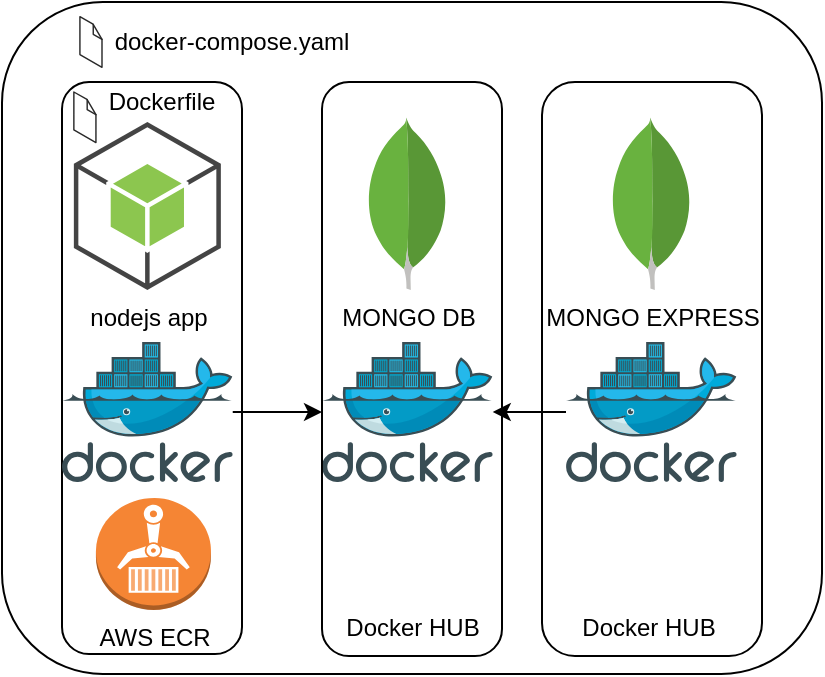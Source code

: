 <mxfile version="14.6.9" type="device"><diagram id="r0VuQ0U77toI5igj9fTQ" name="Page-1"><mxGraphModel dx="868" dy="450" grid="0" gridSize="10" guides="1" tooltips="1" connect="1" arrows="1" fold="1" page="1" pageScale="1" pageWidth="850" pageHeight="1100" math="0" shadow="0"><root><mxCell id="0"/><mxCell id="1" parent="0"/><mxCell id="oZOSEBhXv6gOT-Ou8I9d-14" value="" style="rounded=1;whiteSpace=wrap;html=1;fillColor=none;" parent="1" vertex="1"><mxGeometry x="100" y="30" width="410" height="336" as="geometry"/></mxCell><mxCell id="oZOSEBhXv6gOT-Ou8I9d-12" value="" style="rounded=1;whiteSpace=wrap;html=1;fillColor=none;" parent="1" vertex="1"><mxGeometry x="130" y="70" width="90" height="286" as="geometry"/></mxCell><mxCell id="oZOSEBhXv6gOT-Ou8I9d-9" value="" style="edgeStyle=orthogonalEdgeStyle;rounded=0;orthogonalLoop=1;jettySize=auto;html=1;" parent="1" source="oZOSEBhXv6gOT-Ou8I9d-1" target="oZOSEBhXv6gOT-Ou8I9d-2" edge="1"><mxGeometry relative="1" as="geometry"/></mxCell><mxCell id="oZOSEBhXv6gOT-Ou8I9d-1" value="" style="aspect=fixed;html=1;points=[];align=center;image;fontSize=12;image=img/lib/mscae/Docker.svg;" parent="1" vertex="1"><mxGeometry x="130" y="200" width="85.37" height="70" as="geometry"/></mxCell><mxCell id="oZOSEBhXv6gOT-Ou8I9d-2" value="" style="aspect=fixed;html=1;points=[];align=center;image;fontSize=12;image=img/lib/mscae/Docker.svg;" parent="1" vertex="1"><mxGeometry x="260" y="200" width="85.37" height="70" as="geometry"/></mxCell><mxCell id="oZOSEBhXv6gOT-Ou8I9d-10" value="" style="edgeStyle=orthogonalEdgeStyle;rounded=0;orthogonalLoop=1;jettySize=auto;html=1;" parent="1" source="oZOSEBhXv6gOT-Ou8I9d-3" target="oZOSEBhXv6gOT-Ou8I9d-2" edge="1"><mxGeometry relative="1" as="geometry"/></mxCell><mxCell id="oZOSEBhXv6gOT-Ou8I9d-3" value="" style="aspect=fixed;html=1;points=[];align=center;image;fontSize=12;image=img/lib/mscae/Docker.svg;" parent="1" vertex="1"><mxGeometry x="382" y="200" width="85.37" height="70" as="geometry"/></mxCell><mxCell id="oZOSEBhXv6gOT-Ou8I9d-4" value="nodejs app&lt;br&gt;" style="outlineConnect=0;dashed=0;verticalLabelPosition=bottom;verticalAlign=top;align=center;html=1;shape=mxgraph.aws3.android;fillColor=#8CC64F;gradientColor=none;" parent="1" vertex="1"><mxGeometry x="135.93" y="90" width="73.5" height="84" as="geometry"/></mxCell><mxCell id="oZOSEBhXv6gOT-Ou8I9d-7" value="MONGO EXPRESS" style="dashed=0;outlineConnect=0;html=1;align=center;labelPosition=center;verticalLabelPosition=bottom;verticalAlign=top;shape=mxgraph.weblogos.mongodb" parent="1" vertex="1"><mxGeometry x="404.09" y="87.8" width="41.2" height="86.2" as="geometry"/></mxCell><mxCell id="oZOSEBhXv6gOT-Ou8I9d-8" value="MONGO DB&lt;br&gt;" style="dashed=0;outlineConnect=0;html=1;align=center;labelPosition=center;verticalLabelPosition=bottom;verticalAlign=top;shape=mxgraph.weblogos.mongodb" parent="1" vertex="1"><mxGeometry x="282.09" y="87.8" width="41.2" height="86.2" as="geometry"/></mxCell><mxCell id="oZOSEBhXv6gOT-Ou8I9d-11" value="" style="rounded=1;whiteSpace=wrap;html=1;fillColor=none;" parent="1" vertex="1"><mxGeometry x="260" y="70" width="90" height="287" as="geometry"/></mxCell><mxCell id="oZOSEBhXv6gOT-Ou8I9d-13" value="" style="rounded=1;whiteSpace=wrap;html=1;fillColor=none;" parent="1" vertex="1"><mxGeometry x="370" y="70" width="110" height="287" as="geometry"/></mxCell><mxCell id="oZOSEBhXv6gOT-Ou8I9d-16" value="Dockerfile" style="text;html=1;strokeColor=none;fillColor=none;align=center;verticalAlign=middle;whiteSpace=wrap;rounded=0;" parent="1" vertex="1"><mxGeometry x="160" y="70" width="40" height="20" as="geometry"/></mxCell><mxCell id="oZOSEBhXv6gOT-Ou8I9d-18" value="docker-compose.yaml" style="text;html=1;strokeColor=none;fillColor=none;align=center;verticalAlign=middle;whiteSpace=wrap;rounded=0;" parent="1" vertex="1"><mxGeometry x="150" y="40" width="130" height="20" as="geometry"/></mxCell><mxCell id="oZOSEBhXv6gOT-Ou8I9d-19" value="" style="verticalLabelPosition=bottom;html=1;verticalAlign=top;strokeWidth=1;align=center;outlineConnect=0;dashed=0;outlineConnect=0;shape=mxgraph.aws3d.file;aspect=fixed;strokeColor=#292929;fillColor=none;" parent="1" vertex="1"><mxGeometry x="138.96" y="37.35" width="11.04" height="25.3" as="geometry"/></mxCell><mxCell id="oZOSEBhXv6gOT-Ou8I9d-20" value="" style="verticalLabelPosition=bottom;html=1;verticalAlign=top;strokeWidth=1;align=center;outlineConnect=0;dashed=0;outlineConnect=0;shape=mxgraph.aws3d.file;aspect=fixed;strokeColor=#292929;fillColor=none;" parent="1" vertex="1"><mxGeometry x="135.93" y="75" width="11.04" height="25.3" as="geometry"/></mxCell><mxCell id="FuQforOwIclai9ILri6r-1" value="AWS ECR" style="outlineConnect=0;dashed=0;verticalLabelPosition=bottom;verticalAlign=top;align=center;html=1;shape=mxgraph.aws3.ecr;fillColor=#F58534;gradientColor=none;" parent="1" vertex="1"><mxGeometry x="146.97" y="278" width="57.5" height="56" as="geometry"/></mxCell><mxCell id="FuQforOwIclai9ILri6r-2" value="Docker HUB" style="shape=image;html=1;verticalAlign=top;verticalLabelPosition=bottom;labelBackgroundColor=#ffffff;imageAspect=0;aspect=fixed;image=https://cdn4.iconfinder.com/data/icons/social-network-round-gloss-shine/128/docker-icon_copy.png" parent="1" vertex="1"><mxGeometry x="275.5" y="270" width="59" height="59" as="geometry"/></mxCell><mxCell id="FuQforOwIclai9ILri6r-3" value="Docker HUB" style="shape=image;html=1;verticalAlign=top;verticalLabelPosition=bottom;labelBackgroundColor=#ffffff;imageAspect=0;aspect=fixed;image=https://cdn4.iconfinder.com/data/icons/social-network-round-gloss-shine/128/docker-icon_copy.png" parent="1" vertex="1"><mxGeometry x="393" y="270" width="59" height="59" as="geometry"/></mxCell></root></mxGraphModel></diagram></mxfile>